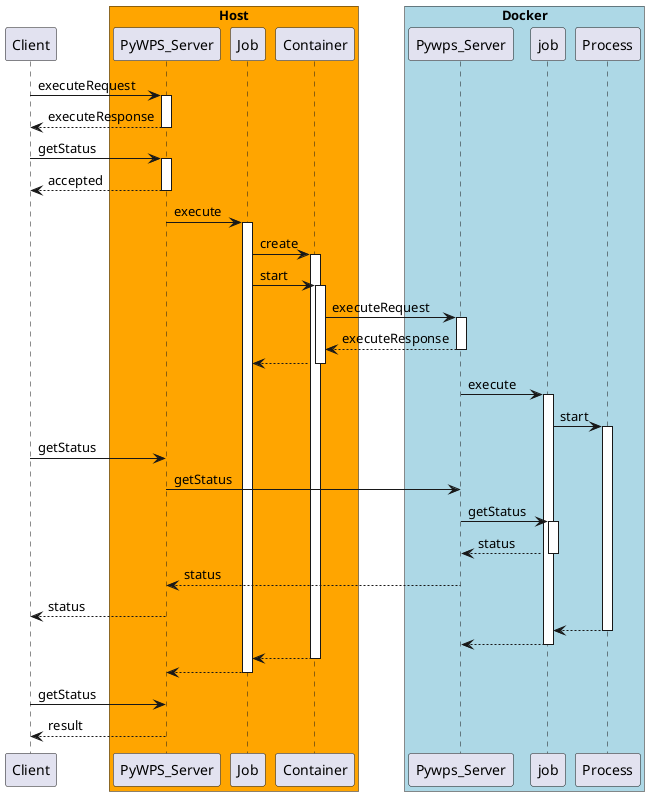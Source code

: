 @startuml
participant Client
box "Host" #Orange
	participant PyWPS_Server
	participant Job
	participant Container
end box
box "Docker" #LightBLue
	participant Pywps_Server
	participant job
	participant Process
end box

Client -> PyWPS_Server: executeRequest
activate PyWPS_Server
PyWPS_Server --> Client: executeResponse
deactivate PyWPS_Server

Client -> PyWPS_Server: getStatus
activate PyWPS_Server
PyWPS_Server --> Client: accepted
deactivate PyWPS_Server

PyWPS_Server -> Job: execute
activate Job
Job -> Container: create
activate Container


Job -> Container: start
activate Container
Container -> Pywps_Server: executeRequest
activate Pywps_Server
Pywps_Server --> Container: executeResponse
deactivate Pywps_Server
Container --> Job
deactivate Container

Pywps_Server -> job: execute
activate job
job -> Process: start
activate Process

Client -> PyWPS_Server: getStatus
PyWPS_Server -> Pywps_Server: getStatus
Pywps_Server -> job: getStatus
activate job
job --> Pywps_Server: status
deactivate job
Pywps_Server --> PyWPS_Server: status
PyWPS_Server --> Client: status

Process --> job
deactivate Process
job --> Pywps_Server
deactivate job
Container --> Job
deactivate Container
Job --> PyWPS_Server
deactivate Job

Client -> PyWPS_Server: getStatus
PyWPS_Server --> Client: result
@enduml
